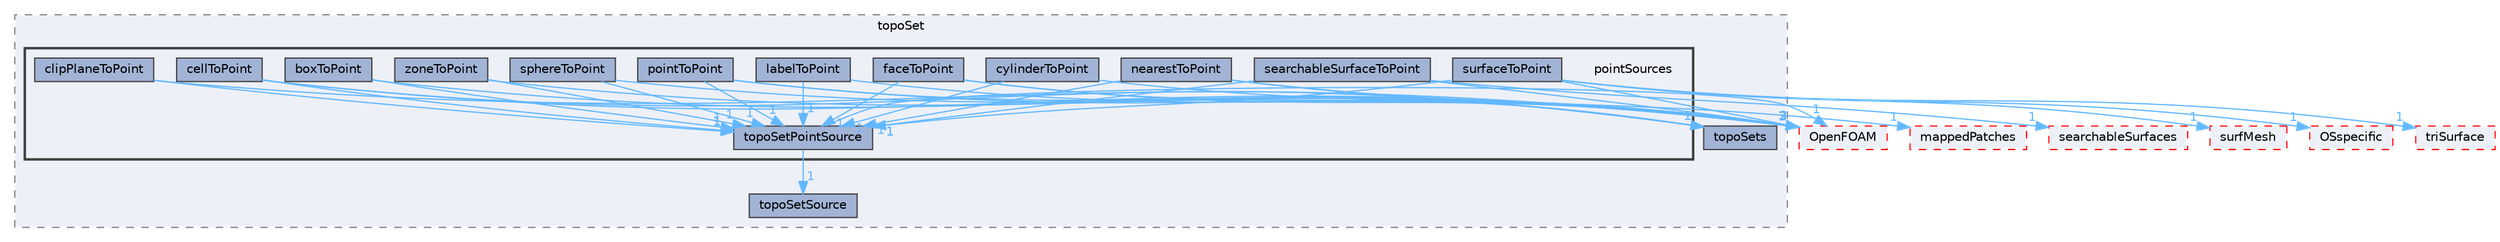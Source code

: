 digraph "src/meshTools/topoSet/pointSources"
{
 // LATEX_PDF_SIZE
  bgcolor="transparent";
  edge [fontname=Helvetica,fontsize=10,labelfontname=Helvetica,labelfontsize=10];
  node [fontname=Helvetica,fontsize=10,shape=box,height=0.2,width=0.4];
  compound=true
  subgraph clusterdir_53c6f1430167a4cd316d5caa179db9dd {
    graph [ bgcolor="#edf0f7", pencolor="grey50", label="topoSet", fontname=Helvetica,fontsize=10 style="filled,dashed", URL="dir_53c6f1430167a4cd316d5caa179db9dd.html",tooltip=""]
  dir_cf85cbbd7fd849cf972e2760b9b27a5d [label="topoSets", fillcolor="#a2b4d6", color="grey25", style="filled", URL="dir_cf85cbbd7fd849cf972e2760b9b27a5d.html",tooltip=""];
  dir_4b6fbbc959fea3024271902bf3ac20e3 [label="topoSetSource", fillcolor="#a2b4d6", color="grey25", style="filled", URL="dir_4b6fbbc959fea3024271902bf3ac20e3.html",tooltip=""];
  subgraph clusterdir_7b029e4b8c89c29129b6f2b7bfac4a22 {
    graph [ bgcolor="#edf0f7", pencolor="grey25", label="", fontname=Helvetica,fontsize=10 style="filled,bold", URL="dir_7b029e4b8c89c29129b6f2b7bfac4a22.html",tooltip=""]
    dir_7b029e4b8c89c29129b6f2b7bfac4a22 [shape=plaintext, label="pointSources"];
  dir_9ea75faf18f60ccd2d48943effbe604b [label="boxToPoint", fillcolor="#a2b4d6", color="grey25", style="filled", URL="dir_9ea75faf18f60ccd2d48943effbe604b.html",tooltip=""];
  dir_e399dea3f722f7d4920b46e400b361a2 [label="cellToPoint", fillcolor="#a2b4d6", color="grey25", style="filled", URL="dir_e399dea3f722f7d4920b46e400b361a2.html",tooltip=""];
  dir_778c21986019cd2a3884882d5008cb37 [label="clipPlaneToPoint", fillcolor="#a2b4d6", color="grey25", style="filled", URL="dir_778c21986019cd2a3884882d5008cb37.html",tooltip=""];
  dir_dba0235c92601c7fe54a777543a4f700 [label="cylinderToPoint", fillcolor="#a2b4d6", color="grey25", style="filled", URL="dir_dba0235c92601c7fe54a777543a4f700.html",tooltip=""];
  dir_02efad9b509293047ee391da3e222bdf [label="faceToPoint", fillcolor="#a2b4d6", color="grey25", style="filled", URL="dir_02efad9b509293047ee391da3e222bdf.html",tooltip=""];
  dir_2c14c702f79798fad269d3c1f10885b7 [label="labelToPoint", fillcolor="#a2b4d6", color="grey25", style="filled", URL="dir_2c14c702f79798fad269d3c1f10885b7.html",tooltip=""];
  dir_b1846304eee6bd8636310f5654eed652 [label="nearestToPoint", fillcolor="#a2b4d6", color="grey25", style="filled", URL="dir_b1846304eee6bd8636310f5654eed652.html",tooltip=""];
  dir_f4b7e7290760dd442435c9b3192d80df [label="pointToPoint", fillcolor="#a2b4d6", color="grey25", style="filled", URL="dir_f4b7e7290760dd442435c9b3192d80df.html",tooltip=""];
  dir_2efb7a8ae442822416f9d92cc36b5651 [label="searchableSurfaceToPoint", fillcolor="#a2b4d6", color="grey25", style="filled", URL="dir_2efb7a8ae442822416f9d92cc36b5651.html",tooltip=""];
  dir_a0c3e5db658de84c49d509a930271b33 [label="sphereToPoint", fillcolor="#a2b4d6", color="grey25", style="filled", URL="dir_a0c3e5db658de84c49d509a930271b33.html",tooltip=""];
  dir_5c4fe7a9db5f9ad6a29ca9134f73253a [label="surfaceToPoint", fillcolor="#a2b4d6", color="grey25", style="filled", URL="dir_5c4fe7a9db5f9ad6a29ca9134f73253a.html",tooltip=""];
  dir_0471b3e249b570589f7c35e730c09b04 [label="topoSetPointSource", fillcolor="#a2b4d6", color="grey25", style="filled", URL="dir_0471b3e249b570589f7c35e730c09b04.html",tooltip=""];
  dir_92010eba06de2449895253419181aa13 [label="zoneToPoint", fillcolor="#a2b4d6", color="grey25", style="filled", URL="dir_92010eba06de2449895253419181aa13.html",tooltip=""];
  }
  }
  dir_c5473ff19b20e6ec4dfe5c310b3778a8 [label="OpenFOAM", fillcolor="#edf0f7", color="red", style="filled,dashed", URL="dir_c5473ff19b20e6ec4dfe5c310b3778a8.html",tooltip=""];
  dir_c77b33f4fcb6ece30dd2aa16d1bc605e [label="mappedPatches", fillcolor="#edf0f7", color="red", style="filled,dashed", URL="dir_c77b33f4fcb6ece30dd2aa16d1bc605e.html",tooltip=""];
  dir_fdba7555f757b9c8126275cbaccc3a14 [label="searchableSurfaces", fillcolor="#edf0f7", color="red", style="filled,dashed", URL="dir_fdba7555f757b9c8126275cbaccc3a14.html",tooltip=""];
  dir_2c4b96702ead4056d900947b6784ec65 [label="triSurface", fillcolor="#edf0f7", color="red", style="filled,dashed", URL="dir_2c4b96702ead4056d900947b6784ec65.html",tooltip=""];
  dir_0a88fe22feb23ce5f078a04a1df67721 [label="surfMesh", fillcolor="#edf0f7", color="red", style="filled,dashed", URL="dir_0a88fe22feb23ce5f078a04a1df67721.html",tooltip=""];
  dir_1e7df7a7407fc4618be5c18f76eb7b99 [label="OSspecific", fillcolor="#edf0f7", color="red", style="filled,dashed", URL="dir_1e7df7a7407fc4618be5c18f76eb7b99.html",tooltip=""];
  dir_9ea75faf18f60ccd2d48943effbe604b->dir_0471b3e249b570589f7c35e730c09b04 [headlabel="1", labeldistance=1.5 headhref="dir_000342_004079.html" href="dir_000342_004079.html" color="steelblue1" fontcolor="steelblue1"];
  dir_9ea75faf18f60ccd2d48943effbe604b->dir_c5473ff19b20e6ec4dfe5c310b3778a8 [headlabel="3", labeldistance=1.5 headhref="dir_000342_002695.html" href="dir_000342_002695.html" color="steelblue1" fontcolor="steelblue1"];
  dir_e399dea3f722f7d4920b46e400b361a2->dir_0471b3e249b570589f7c35e730c09b04 [headlabel="1", labeldistance=1.5 headhref="dir_000449_004079.html" href="dir_000449_004079.html" color="steelblue1" fontcolor="steelblue1"];
  dir_e399dea3f722f7d4920b46e400b361a2->dir_c5473ff19b20e6ec4dfe5c310b3778a8 [headlabel="3", labeldistance=1.5 headhref="dir_000449_002695.html" href="dir_000449_002695.html" color="steelblue1" fontcolor="steelblue1"];
  dir_e399dea3f722f7d4920b46e400b361a2->dir_cf85cbbd7fd849cf972e2760b9b27a5d [headlabel="1", labeldistance=1.5 headhref="dir_000449_004081.html" href="dir_000449_004081.html" color="steelblue1" fontcolor="steelblue1"];
  dir_778c21986019cd2a3884882d5008cb37->dir_0471b3e249b570589f7c35e730c09b04 [headlabel="1", labeldistance=1.5 headhref="dir_000494_004079.html" href="dir_000494_004079.html" color="steelblue1" fontcolor="steelblue1"];
  dir_778c21986019cd2a3884882d5008cb37->dir_c5473ff19b20e6ec4dfe5c310b3778a8 [headlabel="3", labeldistance=1.5 headhref="dir_000494_002695.html" href="dir_000494_002695.html" color="steelblue1" fontcolor="steelblue1"];
  dir_dba0235c92601c7fe54a777543a4f700->dir_0471b3e249b570589f7c35e730c09b04 [headlabel="1", labeldistance=1.5 headhref="dir_000800_004079.html" href="dir_000800_004079.html" color="steelblue1" fontcolor="steelblue1"];
  dir_dba0235c92601c7fe54a777543a4f700->dir_c5473ff19b20e6ec4dfe5c310b3778a8 [headlabel="2", labeldistance=1.5 headhref="dir_000800_002695.html" href="dir_000800_002695.html" color="steelblue1" fontcolor="steelblue1"];
  dir_02efad9b509293047ee391da3e222bdf->dir_0471b3e249b570589f7c35e730c09b04 [headlabel="1", labeldistance=1.5 headhref="dir_001272_004079.html" href="dir_001272_004079.html" color="steelblue1" fontcolor="steelblue1"];
  dir_02efad9b509293047ee391da3e222bdf->dir_c5473ff19b20e6ec4dfe5c310b3778a8 [headlabel="3", labeldistance=1.5 headhref="dir_001272_002695.html" href="dir_001272_002695.html" color="steelblue1" fontcolor="steelblue1"];
  dir_02efad9b509293047ee391da3e222bdf->dir_cf85cbbd7fd849cf972e2760b9b27a5d [headlabel="1", labeldistance=1.5 headhref="dir_001272_004081.html" href="dir_001272_004081.html" color="steelblue1" fontcolor="steelblue1"];
  dir_2c14c702f79798fad269d3c1f10885b7->dir_0471b3e249b570589f7c35e730c09b04 [headlabel="1", labeldistance=1.5 headhref="dir_002067_004079.html" href="dir_002067_004079.html" color="steelblue1" fontcolor="steelblue1"];
  dir_2c14c702f79798fad269d3c1f10885b7->dir_c5473ff19b20e6ec4dfe5c310b3778a8 [headlabel="2", labeldistance=1.5 headhref="dir_002067_002695.html" href="dir_002067_002695.html" color="steelblue1" fontcolor="steelblue1"];
  dir_b1846304eee6bd8636310f5654eed652->dir_0471b3e249b570589f7c35e730c09b04 [headlabel="1", labeldistance=1.5 headhref="dir_002523_004079.html" href="dir_002523_004079.html" color="steelblue1" fontcolor="steelblue1"];
  dir_b1846304eee6bd8636310f5654eed652->dir_c5473ff19b20e6ec4dfe5c310b3778a8 [headlabel="2", labeldistance=1.5 headhref="dir_002523_002695.html" href="dir_002523_002695.html" color="steelblue1" fontcolor="steelblue1"];
  dir_b1846304eee6bd8636310f5654eed652->dir_c77b33f4fcb6ece30dd2aa16d1bc605e [headlabel="1", labeldistance=1.5 headhref="dir_002523_002310.html" href="dir_002523_002310.html" color="steelblue1" fontcolor="steelblue1"];
  dir_f4b7e7290760dd442435c9b3192d80df->dir_0471b3e249b570589f7c35e730c09b04 [headlabel="1", labeldistance=1.5 headhref="dir_002966_004079.html" href="dir_002966_004079.html" color="steelblue1" fontcolor="steelblue1"];
  dir_f4b7e7290760dd442435c9b3192d80df->dir_c5473ff19b20e6ec4dfe5c310b3778a8 [headlabel="2", labeldistance=1.5 headhref="dir_002966_002695.html" href="dir_002966_002695.html" color="steelblue1" fontcolor="steelblue1"];
  dir_f4b7e7290760dd442435c9b3192d80df->dir_cf85cbbd7fd849cf972e2760b9b27a5d [headlabel="1", labeldistance=1.5 headhref="dir_002966_004081.html" href="dir_002966_004081.html" color="steelblue1" fontcolor="steelblue1"];
  dir_2efb7a8ae442822416f9d92cc36b5651->dir_0471b3e249b570589f7c35e730c09b04 [headlabel="1", labeldistance=1.5 headhref="dir_003467_004079.html" href="dir_003467_004079.html" color="steelblue1" fontcolor="steelblue1"];
  dir_2efb7a8ae442822416f9d92cc36b5651->dir_c5473ff19b20e6ec4dfe5c310b3778a8 [headlabel="3", labeldistance=1.5 headhref="dir_003467_002695.html" href="dir_003467_002695.html" color="steelblue1" fontcolor="steelblue1"];
  dir_2efb7a8ae442822416f9d92cc36b5651->dir_fdba7555f757b9c8126275cbaccc3a14 [headlabel="1", labeldistance=1.5 headhref="dir_003467_003461.html" href="dir_003467_003461.html" color="steelblue1" fontcolor="steelblue1"];
  dir_a0c3e5db658de84c49d509a930271b33->dir_0471b3e249b570589f7c35e730c09b04 [headlabel="1", labeldistance=1.5 headhref="dir_003698_004079.html" href="dir_003698_004079.html" color="steelblue1" fontcolor="steelblue1"];
  dir_a0c3e5db658de84c49d509a930271b33->dir_c5473ff19b20e6ec4dfe5c310b3778a8 [headlabel="2", labeldistance=1.5 headhref="dir_003698_002695.html" href="dir_003698_002695.html" color="steelblue1" fontcolor="steelblue1"];
  dir_5c4fe7a9db5f9ad6a29ca9134f73253a->dir_0471b3e249b570589f7c35e730c09b04 [headlabel="1", labeldistance=1.5 headhref="dir_003888_004079.html" href="dir_003888_004079.html" color="steelblue1" fontcolor="steelblue1"];
  dir_5c4fe7a9db5f9ad6a29ca9134f73253a->dir_0a88fe22feb23ce5f078a04a1df67721 [headlabel="1", labeldistance=1.5 headhref="dir_003888_003891.html" href="dir_003888_003891.html" color="steelblue1" fontcolor="steelblue1"];
  dir_5c4fe7a9db5f9ad6a29ca9134f73253a->dir_1e7df7a7407fc4618be5c18f76eb7b99 [headlabel="1", labeldistance=1.5 headhref="dir_003888_002727.html" href="dir_003888_002727.html" color="steelblue1" fontcolor="steelblue1"];
  dir_5c4fe7a9db5f9ad6a29ca9134f73253a->dir_2c4b96702ead4056d900947b6784ec65 [headlabel="1", labeldistance=1.5 headhref="dir_003888_004124.html" href="dir_003888_004124.html" color="steelblue1" fontcolor="steelblue1"];
  dir_5c4fe7a9db5f9ad6a29ca9134f73253a->dir_c5473ff19b20e6ec4dfe5c310b3778a8 [headlabel="2", labeldistance=1.5 headhref="dir_003888_002695.html" href="dir_003888_002695.html" color="steelblue1" fontcolor="steelblue1"];
  dir_0471b3e249b570589f7c35e730c09b04->dir_4b6fbbc959fea3024271902bf3ac20e3 [headlabel="1", labeldistance=1.5 headhref="dir_004079_004082.html" href="dir_004079_004082.html" color="steelblue1" fontcolor="steelblue1"];
  dir_0471b3e249b570589f7c35e730c09b04->dir_c5473ff19b20e6ec4dfe5c310b3778a8 [headlabel="1", labeldistance=1.5 headhref="dir_004079_002695.html" href="dir_004079_002695.html" color="steelblue1" fontcolor="steelblue1"];
  dir_92010eba06de2449895253419181aa13->dir_0471b3e249b570589f7c35e730c09b04 [headlabel="1", labeldistance=1.5 headhref="dir_004469_004079.html" href="dir_004469_004079.html" color="steelblue1" fontcolor="steelblue1"];
  dir_92010eba06de2449895253419181aa13->dir_c5473ff19b20e6ec4dfe5c310b3778a8 [headlabel="3", labeldistance=1.5 headhref="dir_004469_002695.html" href="dir_004469_002695.html" color="steelblue1" fontcolor="steelblue1"];
}
